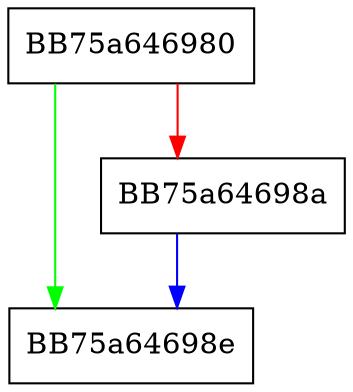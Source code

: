 digraph test {
  node [shape="box"];
  graph [splines=ortho];
  BB75a646980 -> BB75a64698e [color="green"];
  BB75a646980 -> BB75a64698a [color="red"];
  BB75a64698a -> BB75a64698e [color="blue"];
}